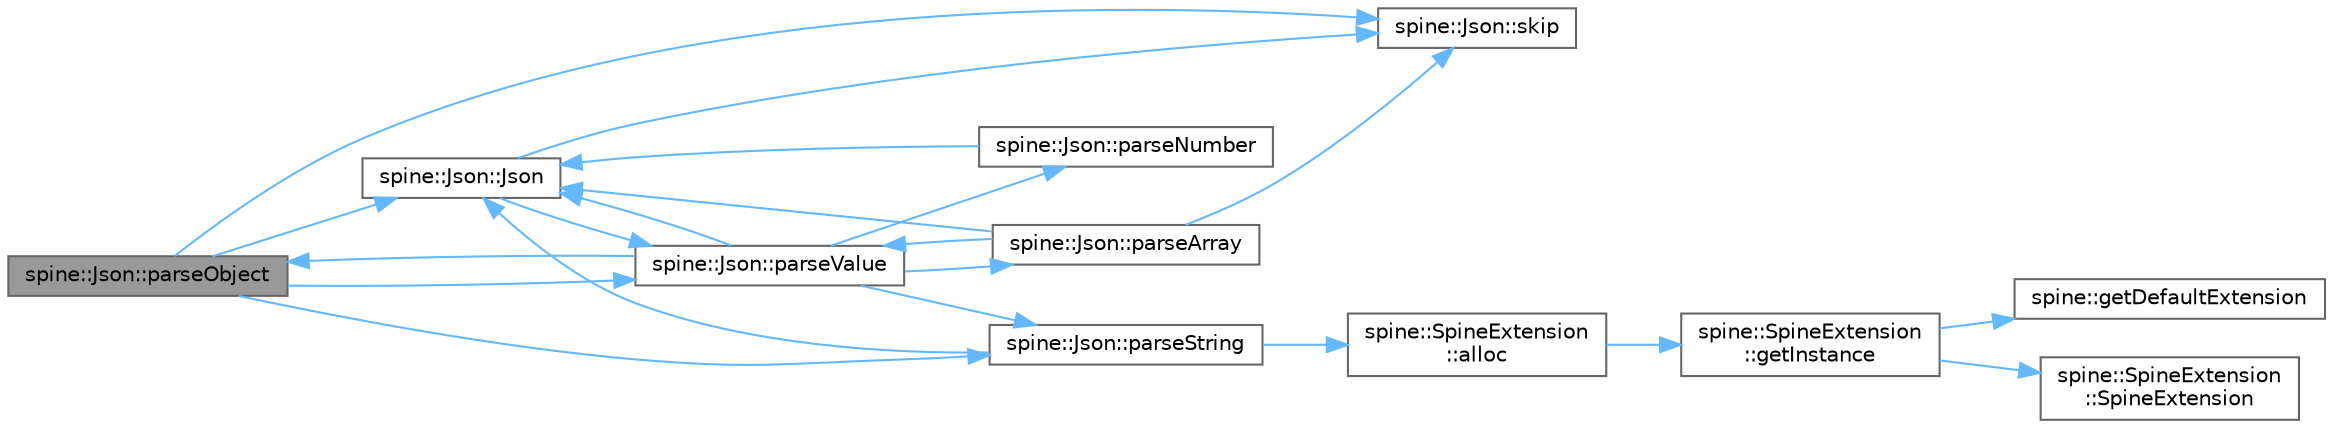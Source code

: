 digraph "spine::Json::parseObject"
{
 // LATEX_PDF_SIZE
  bgcolor="transparent";
  edge [fontname=Helvetica,fontsize=10,labelfontname=Helvetica,labelfontsize=10];
  node [fontname=Helvetica,fontsize=10,shape=box,height=0.2,width=0.4];
  rankdir="LR";
  Node1 [id="Node000001",label="spine::Json::parseObject",height=0.2,width=0.4,color="gray40", fillcolor="grey60", style="filled", fontcolor="black",tooltip=" "];
  Node1 -> Node2 [id="edge1_Node000001_Node000002",color="steelblue1",style="solid",tooltip=" "];
  Node2 [id="Node000002",label="spine::Json::Json",height=0.2,width=0.4,color="grey40", fillcolor="white", style="filled",URL="$classspine_1_1_json.html#a0fcb84cf9d016ce27fa37cd5ae206018",tooltip=" "];
  Node2 -> Node3 [id="edge2_Node000002_Node000003",color="steelblue1",style="solid",tooltip=" "];
  Node3 [id="Node000003",label="spine::Json::parseValue",height=0.2,width=0.4,color="grey40", fillcolor="white", style="filled",URL="$classspine_1_1_json.html#a5341c71cbacfb9afeb5f281ee37a6d2e",tooltip=" "];
  Node3 -> Node2 [id="edge3_Node000003_Node000002",color="steelblue1",style="solid",tooltip=" "];
  Node3 -> Node4 [id="edge4_Node000003_Node000004",color="steelblue1",style="solid",tooltip=" "];
  Node4 [id="Node000004",label="spine::Json::parseArray",height=0.2,width=0.4,color="grey40", fillcolor="white", style="filled",URL="$classspine_1_1_json.html#ad22172ff64de9024924600079a27f695",tooltip=" "];
  Node4 -> Node2 [id="edge5_Node000004_Node000002",color="steelblue1",style="solid",tooltip=" "];
  Node4 -> Node3 [id="edge6_Node000004_Node000003",color="steelblue1",style="solid",tooltip=" "];
  Node4 -> Node5 [id="edge7_Node000004_Node000005",color="steelblue1",style="solid",tooltip=" "];
  Node5 [id="Node000005",label="spine::Json::skip",height=0.2,width=0.4,color="grey40", fillcolor="white", style="filled",URL="$classspine_1_1_json.html#ad9a4368a8a5b5b7cdf4b376cb51a3109",tooltip=" "];
  Node3 -> Node6 [id="edge8_Node000003_Node000006",color="steelblue1",style="solid",tooltip=" "];
  Node6 [id="Node000006",label="spine::Json::parseNumber",height=0.2,width=0.4,color="grey40", fillcolor="white", style="filled",URL="$classspine_1_1_json.html#ae8d9adf0143d0d9074678b0e7c610d89",tooltip=" "];
  Node6 -> Node2 [id="edge9_Node000006_Node000002",color="steelblue1",style="solid",tooltip=" "];
  Node3 -> Node1 [id="edge10_Node000003_Node000001",color="steelblue1",style="solid",tooltip=" "];
  Node3 -> Node7 [id="edge11_Node000003_Node000007",color="steelblue1",style="solid",tooltip=" "];
  Node7 [id="Node000007",label="spine::Json::parseString",height=0.2,width=0.4,color="grey40", fillcolor="white", style="filled",URL="$classspine_1_1_json.html#abe542f18a9826bf7532b102e2ad4fd3c",tooltip=" "];
  Node7 -> Node8 [id="edge12_Node000007_Node000008",color="steelblue1",style="solid",tooltip=" "];
  Node8 [id="Node000008",label="spine::SpineExtension\l::alloc",height=0.2,width=0.4,color="grey40", fillcolor="white", style="filled",URL="$classspine_1_1_spine_extension.html#a220903a1a9a94bb1d9719f192ff5a469",tooltip=" "];
  Node8 -> Node9 [id="edge13_Node000008_Node000009",color="steelblue1",style="solid",tooltip=" "];
  Node9 [id="Node000009",label="spine::SpineExtension\l::getInstance",height=0.2,width=0.4,color="grey40", fillcolor="white", style="filled",URL="$classspine_1_1_spine_extension.html#ab60f2a37a933de36919feea9a33de55b",tooltip=" "];
  Node9 -> Node10 [id="edge14_Node000009_Node000010",color="steelblue1",style="solid",tooltip=" "];
  Node10 [id="Node000010",label="spine::getDefaultExtension",height=0.2,width=0.4,color="grey40", fillcolor="white", style="filled",URL="$namespacespine.html#a24f615f096f30200fe83c7a9cc811f75",tooltip=" "];
  Node9 -> Node11 [id="edge15_Node000009_Node000011",color="steelblue1",style="solid",tooltip=" "];
  Node11 [id="Node000011",label="spine::SpineExtension\l::SpineExtension",height=0.2,width=0.4,color="grey40", fillcolor="white", style="filled",URL="$classspine_1_1_spine_extension.html#ae8793479e170e386fa72946ca48758ab",tooltip=" "];
  Node7 -> Node2 [id="edge16_Node000007_Node000002",color="steelblue1",style="solid",tooltip=" "];
  Node2 -> Node5 [id="edge17_Node000002_Node000005",color="steelblue1",style="solid",tooltip=" "];
  Node1 -> Node7 [id="edge18_Node000001_Node000007",color="steelblue1",style="solid",tooltip=" "];
  Node1 -> Node3 [id="edge19_Node000001_Node000003",color="steelblue1",style="solid",tooltip=" "];
  Node1 -> Node5 [id="edge20_Node000001_Node000005",color="steelblue1",style="solid",tooltip=" "];
}
